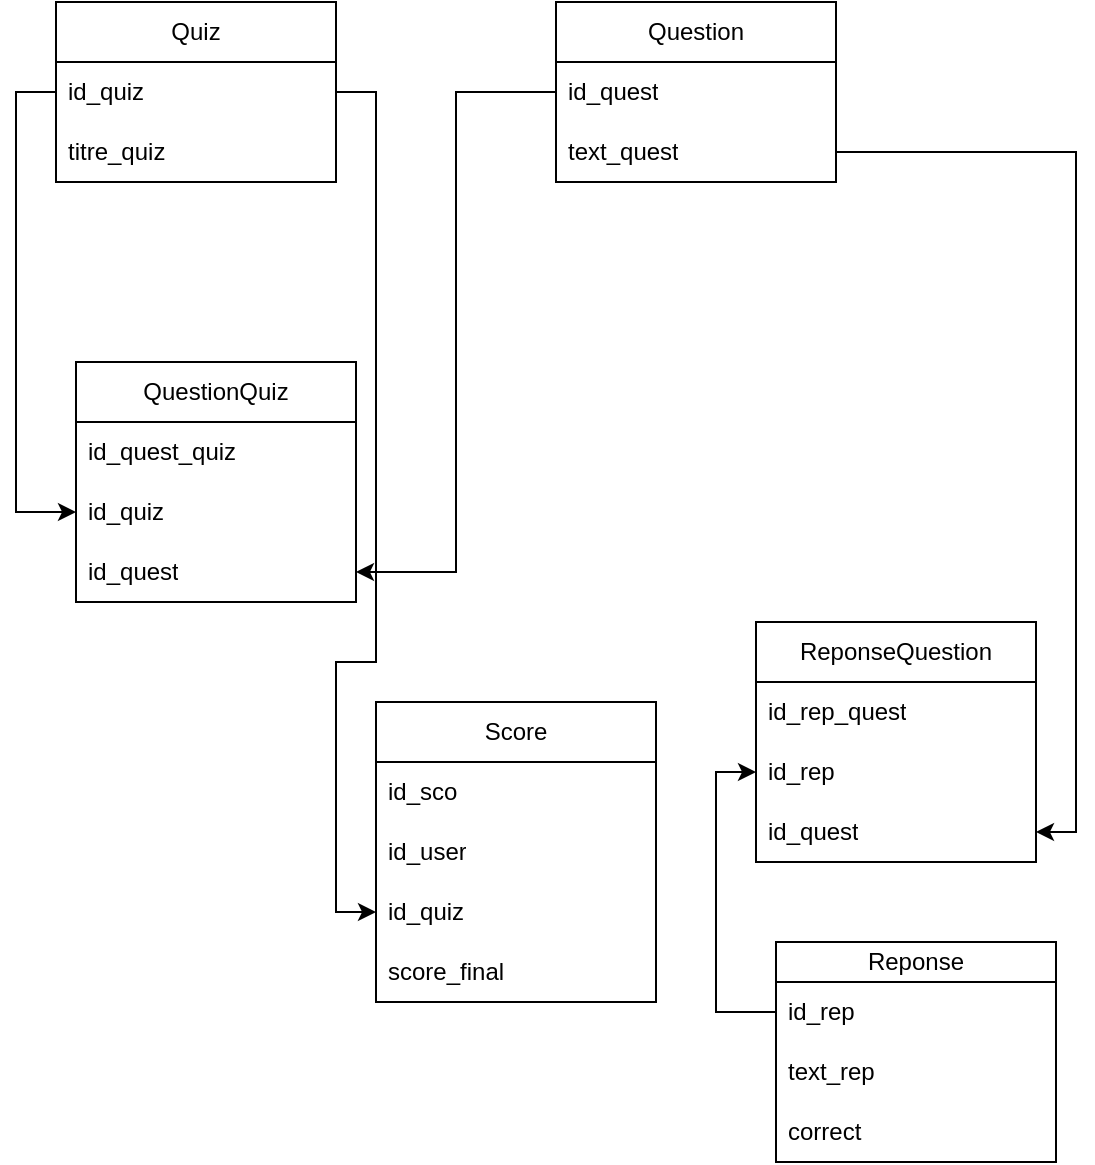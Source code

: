 <mxfile version="22.0.5" type="github">
  <diagram name="Page-1" id="UFJu97HvRUOwNE9ePPy3">
    <mxGraphModel dx="1707" dy="488" grid="1" gridSize="10" guides="1" tooltips="1" connect="1" arrows="1" fold="1" page="1" pageScale="1" pageWidth="827" pageHeight="1169" math="0" shadow="0">
      <root>
        <mxCell id="0" />
        <mxCell id="1" parent="0" />
        <mxCell id="z03NvMZPknzm_3UlsVg8-1" value="Question" style="swimlane;fontStyle=0;childLayout=stackLayout;horizontal=1;startSize=30;horizontalStack=0;resizeParent=1;resizeParentMax=0;resizeLast=0;collapsible=1;marginBottom=0;whiteSpace=wrap;html=1;" vertex="1" parent="1">
          <mxGeometry x="260" y="20" width="140" height="90" as="geometry" />
        </mxCell>
        <mxCell id="z03NvMZPknzm_3UlsVg8-2" value="id_quest" style="text;strokeColor=none;fillColor=none;align=left;verticalAlign=middle;spacingLeft=4;spacingRight=4;overflow=hidden;points=[[0,0.5],[1,0.5]];portConstraint=eastwest;rotatable=0;whiteSpace=wrap;html=1;" vertex="1" parent="z03NvMZPknzm_3UlsVg8-1">
          <mxGeometry y="30" width="140" height="30" as="geometry" />
        </mxCell>
        <mxCell id="z03NvMZPknzm_3UlsVg8-3" value="text_quest" style="text;strokeColor=none;fillColor=none;align=left;verticalAlign=middle;spacingLeft=4;spacingRight=4;overflow=hidden;points=[[0,0.5],[1,0.5]];portConstraint=eastwest;rotatable=0;whiteSpace=wrap;html=1;" vertex="1" parent="z03NvMZPknzm_3UlsVg8-1">
          <mxGeometry y="60" width="140" height="30" as="geometry" />
        </mxCell>
        <mxCell id="z03NvMZPknzm_3UlsVg8-5" value="Quiz" style="swimlane;fontStyle=0;childLayout=stackLayout;horizontal=1;startSize=30;horizontalStack=0;resizeParent=1;resizeParentMax=0;resizeLast=0;collapsible=1;marginBottom=0;whiteSpace=wrap;html=1;" vertex="1" parent="1">
          <mxGeometry x="10" y="20" width="140" height="90" as="geometry" />
        </mxCell>
        <mxCell id="z03NvMZPknzm_3UlsVg8-6" value="id_quiz" style="text;strokeColor=none;fillColor=none;align=left;verticalAlign=middle;spacingLeft=4;spacingRight=4;overflow=hidden;points=[[0,0.5],[1,0.5]];portConstraint=eastwest;rotatable=0;whiteSpace=wrap;html=1;" vertex="1" parent="z03NvMZPknzm_3UlsVg8-5">
          <mxGeometry y="30" width="140" height="30" as="geometry" />
        </mxCell>
        <mxCell id="z03NvMZPknzm_3UlsVg8-7" value="titre_quiz" style="text;strokeColor=none;fillColor=none;align=left;verticalAlign=middle;spacingLeft=4;spacingRight=4;overflow=hidden;points=[[0,0.5],[1,0.5]];portConstraint=eastwest;rotatable=0;whiteSpace=wrap;html=1;" vertex="1" parent="z03NvMZPknzm_3UlsVg8-5">
          <mxGeometry y="60" width="140" height="30" as="geometry" />
        </mxCell>
        <mxCell id="z03NvMZPknzm_3UlsVg8-9" value="Reponse" style="swimlane;fontStyle=0;childLayout=stackLayout;horizontal=1;startSize=20;horizontalStack=0;resizeParent=1;resizeParentMax=0;resizeLast=0;collapsible=1;marginBottom=0;whiteSpace=wrap;html=1;" vertex="1" parent="1">
          <mxGeometry x="370" y="490" width="140" height="110" as="geometry" />
        </mxCell>
        <mxCell id="z03NvMZPknzm_3UlsVg8-10" value="id_rep" style="text;strokeColor=none;fillColor=none;align=left;verticalAlign=middle;spacingLeft=4;spacingRight=4;overflow=hidden;points=[[0,0.5],[1,0.5]];portConstraint=eastwest;rotatable=0;whiteSpace=wrap;html=1;" vertex="1" parent="z03NvMZPknzm_3UlsVg8-9">
          <mxGeometry y="20" width="140" height="30" as="geometry" />
        </mxCell>
        <mxCell id="z03NvMZPknzm_3UlsVg8-11" value="text_rep" style="text;strokeColor=none;fillColor=none;align=left;verticalAlign=middle;spacingLeft=4;spacingRight=4;overflow=hidden;points=[[0,0.5],[1,0.5]];portConstraint=eastwest;rotatable=0;whiteSpace=wrap;html=1;" vertex="1" parent="z03NvMZPknzm_3UlsVg8-9">
          <mxGeometry y="50" width="140" height="30" as="geometry" />
        </mxCell>
        <mxCell id="z03NvMZPknzm_3UlsVg8-12" value="correct" style="text;strokeColor=none;fillColor=none;align=left;verticalAlign=middle;spacingLeft=4;spacingRight=4;overflow=hidden;points=[[0,0.5],[1,0.5]];portConstraint=eastwest;rotatable=0;whiteSpace=wrap;html=1;" vertex="1" parent="z03NvMZPknzm_3UlsVg8-9">
          <mxGeometry y="80" width="140" height="30" as="geometry" />
        </mxCell>
        <mxCell id="z03NvMZPknzm_3UlsVg8-13" value="Score" style="swimlane;fontStyle=0;childLayout=stackLayout;horizontal=1;startSize=30;horizontalStack=0;resizeParent=1;resizeParentMax=0;resizeLast=0;collapsible=1;marginBottom=0;whiteSpace=wrap;html=1;" vertex="1" parent="1">
          <mxGeometry x="170" y="370" width="140" height="150" as="geometry" />
        </mxCell>
        <mxCell id="z03NvMZPknzm_3UlsVg8-14" value="id_sco" style="text;strokeColor=none;fillColor=none;align=left;verticalAlign=middle;spacingLeft=4;spacingRight=4;overflow=hidden;points=[[0,0.5],[1,0.5]];portConstraint=eastwest;rotatable=0;whiteSpace=wrap;html=1;" vertex="1" parent="z03NvMZPknzm_3UlsVg8-13">
          <mxGeometry y="30" width="140" height="30" as="geometry" />
        </mxCell>
        <mxCell id="z03NvMZPknzm_3UlsVg8-15" value="id_user" style="text;strokeColor=none;fillColor=none;align=left;verticalAlign=middle;spacingLeft=4;spacingRight=4;overflow=hidden;points=[[0,0.5],[1,0.5]];portConstraint=eastwest;rotatable=0;whiteSpace=wrap;html=1;" vertex="1" parent="z03NvMZPknzm_3UlsVg8-13">
          <mxGeometry y="60" width="140" height="30" as="geometry" />
        </mxCell>
        <mxCell id="z03NvMZPknzm_3UlsVg8-16" value="id_quiz" style="text;strokeColor=none;fillColor=none;align=left;verticalAlign=middle;spacingLeft=4;spacingRight=4;overflow=hidden;points=[[0,0.5],[1,0.5]];portConstraint=eastwest;rotatable=0;whiteSpace=wrap;html=1;" vertex="1" parent="z03NvMZPknzm_3UlsVg8-13">
          <mxGeometry y="90" width="140" height="30" as="geometry" />
        </mxCell>
        <mxCell id="z03NvMZPknzm_3UlsVg8-17" value="score_final" style="text;strokeColor=none;fillColor=none;align=left;verticalAlign=middle;spacingLeft=4;spacingRight=4;overflow=hidden;points=[[0,0.5],[1,0.5]];portConstraint=eastwest;rotatable=0;whiteSpace=wrap;html=1;" vertex="1" parent="z03NvMZPknzm_3UlsVg8-13">
          <mxGeometry y="120" width="140" height="30" as="geometry" />
        </mxCell>
        <mxCell id="z03NvMZPknzm_3UlsVg8-18" style="edgeStyle=orthogonalEdgeStyle;rounded=0;orthogonalLoop=1;jettySize=auto;html=1;exitX=1;exitY=0.5;exitDx=0;exitDy=0;entryX=0;entryY=0.5;entryDx=0;entryDy=0;" edge="1" parent="1" source="z03NvMZPknzm_3UlsVg8-6" target="z03NvMZPknzm_3UlsVg8-16">
          <mxGeometry relative="1" as="geometry">
            <Array as="points">
              <mxPoint x="170" y="65" />
              <mxPoint x="170" y="350" />
              <mxPoint x="150" y="350" />
              <mxPoint x="150" y="475" />
            </Array>
          </mxGeometry>
        </mxCell>
        <mxCell id="z03NvMZPknzm_3UlsVg8-19" value="QuestionQuiz" style="swimlane;fontStyle=0;childLayout=stackLayout;horizontal=1;startSize=30;horizontalStack=0;resizeParent=1;resizeParentMax=0;resizeLast=0;collapsible=1;marginBottom=0;whiteSpace=wrap;html=1;" vertex="1" parent="1">
          <mxGeometry x="20" y="200" width="140" height="120" as="geometry" />
        </mxCell>
        <mxCell id="z03NvMZPknzm_3UlsVg8-20" value="id_quest_quiz" style="text;strokeColor=none;fillColor=none;align=left;verticalAlign=middle;spacingLeft=4;spacingRight=4;overflow=hidden;points=[[0,0.5],[1,0.5]];portConstraint=eastwest;rotatable=0;whiteSpace=wrap;html=1;" vertex="1" parent="z03NvMZPknzm_3UlsVg8-19">
          <mxGeometry y="30" width="140" height="30" as="geometry" />
        </mxCell>
        <mxCell id="z03NvMZPknzm_3UlsVg8-21" value="id_quiz" style="text;strokeColor=none;fillColor=none;align=left;verticalAlign=middle;spacingLeft=4;spacingRight=4;overflow=hidden;points=[[0,0.5],[1,0.5]];portConstraint=eastwest;rotatable=0;whiteSpace=wrap;html=1;" vertex="1" parent="z03NvMZPknzm_3UlsVg8-19">
          <mxGeometry y="60" width="140" height="30" as="geometry" />
        </mxCell>
        <mxCell id="z03NvMZPknzm_3UlsVg8-30" value="id_quest" style="text;strokeColor=none;fillColor=none;align=left;verticalAlign=middle;spacingLeft=4;spacingRight=4;overflow=hidden;points=[[0,0.5],[1,0.5]];portConstraint=eastwest;rotatable=0;whiteSpace=wrap;html=1;" vertex="1" parent="z03NvMZPknzm_3UlsVg8-19">
          <mxGeometry y="90" width="140" height="30" as="geometry" />
        </mxCell>
        <mxCell id="z03NvMZPknzm_3UlsVg8-23" style="edgeStyle=orthogonalEdgeStyle;rounded=0;orthogonalLoop=1;jettySize=auto;html=1;exitX=0;exitY=0.5;exitDx=0;exitDy=0;entryX=0;entryY=0.5;entryDx=0;entryDy=0;" edge="1" parent="1" source="z03NvMZPknzm_3UlsVg8-6" target="z03NvMZPknzm_3UlsVg8-21">
          <mxGeometry relative="1" as="geometry" />
        </mxCell>
        <mxCell id="z03NvMZPknzm_3UlsVg8-24" value="ReponseQuestion" style="swimlane;fontStyle=0;childLayout=stackLayout;horizontal=1;startSize=30;horizontalStack=0;resizeParent=1;resizeParentMax=0;resizeLast=0;collapsible=1;marginBottom=0;whiteSpace=wrap;html=1;" vertex="1" parent="1">
          <mxGeometry x="360" y="330" width="140" height="120" as="geometry" />
        </mxCell>
        <mxCell id="z03NvMZPknzm_3UlsVg8-25" value="id_rep_quest" style="text;strokeColor=none;fillColor=none;align=left;verticalAlign=middle;spacingLeft=4;spacingRight=4;overflow=hidden;points=[[0,0.5],[1,0.5]];portConstraint=eastwest;rotatable=0;whiteSpace=wrap;html=1;" vertex="1" parent="z03NvMZPknzm_3UlsVg8-24">
          <mxGeometry y="30" width="140" height="30" as="geometry" />
        </mxCell>
        <mxCell id="z03NvMZPknzm_3UlsVg8-26" value="id_rep" style="text;strokeColor=none;fillColor=none;align=left;verticalAlign=middle;spacingLeft=4;spacingRight=4;overflow=hidden;points=[[0,0.5],[1,0.5]];portConstraint=eastwest;rotatable=0;whiteSpace=wrap;html=1;" vertex="1" parent="z03NvMZPknzm_3UlsVg8-24">
          <mxGeometry y="60" width="140" height="30" as="geometry" />
        </mxCell>
        <mxCell id="z03NvMZPknzm_3UlsVg8-27" value="id_quest" style="text;strokeColor=none;fillColor=none;align=left;verticalAlign=middle;spacingLeft=4;spacingRight=4;overflow=hidden;points=[[0,0.5],[1,0.5]];portConstraint=eastwest;rotatable=0;whiteSpace=wrap;html=1;" vertex="1" parent="z03NvMZPknzm_3UlsVg8-24">
          <mxGeometry y="90" width="140" height="30" as="geometry" />
        </mxCell>
        <mxCell id="z03NvMZPknzm_3UlsVg8-28" style="edgeStyle=orthogonalEdgeStyle;rounded=0;orthogonalLoop=1;jettySize=auto;html=1;exitX=1;exitY=0.5;exitDx=0;exitDy=0;entryX=1;entryY=0.5;entryDx=0;entryDy=0;" edge="1" parent="1" source="z03NvMZPknzm_3UlsVg8-3" target="z03NvMZPknzm_3UlsVg8-27">
          <mxGeometry relative="1" as="geometry" />
        </mxCell>
        <mxCell id="z03NvMZPknzm_3UlsVg8-29" style="edgeStyle=orthogonalEdgeStyle;rounded=0;orthogonalLoop=1;jettySize=auto;html=1;exitX=0;exitY=0.5;exitDx=0;exitDy=0;entryX=0;entryY=0.5;entryDx=0;entryDy=0;" edge="1" parent="1" source="z03NvMZPknzm_3UlsVg8-10" target="z03NvMZPknzm_3UlsVg8-26">
          <mxGeometry relative="1" as="geometry" />
        </mxCell>
        <mxCell id="z03NvMZPknzm_3UlsVg8-32" style="edgeStyle=orthogonalEdgeStyle;rounded=0;orthogonalLoop=1;jettySize=auto;html=1;exitX=0;exitY=0.5;exitDx=0;exitDy=0;entryX=1;entryY=0.5;entryDx=0;entryDy=0;" edge="1" parent="1" source="z03NvMZPknzm_3UlsVg8-2" target="z03NvMZPknzm_3UlsVg8-30">
          <mxGeometry relative="1" as="geometry" />
        </mxCell>
      </root>
    </mxGraphModel>
  </diagram>
</mxfile>
